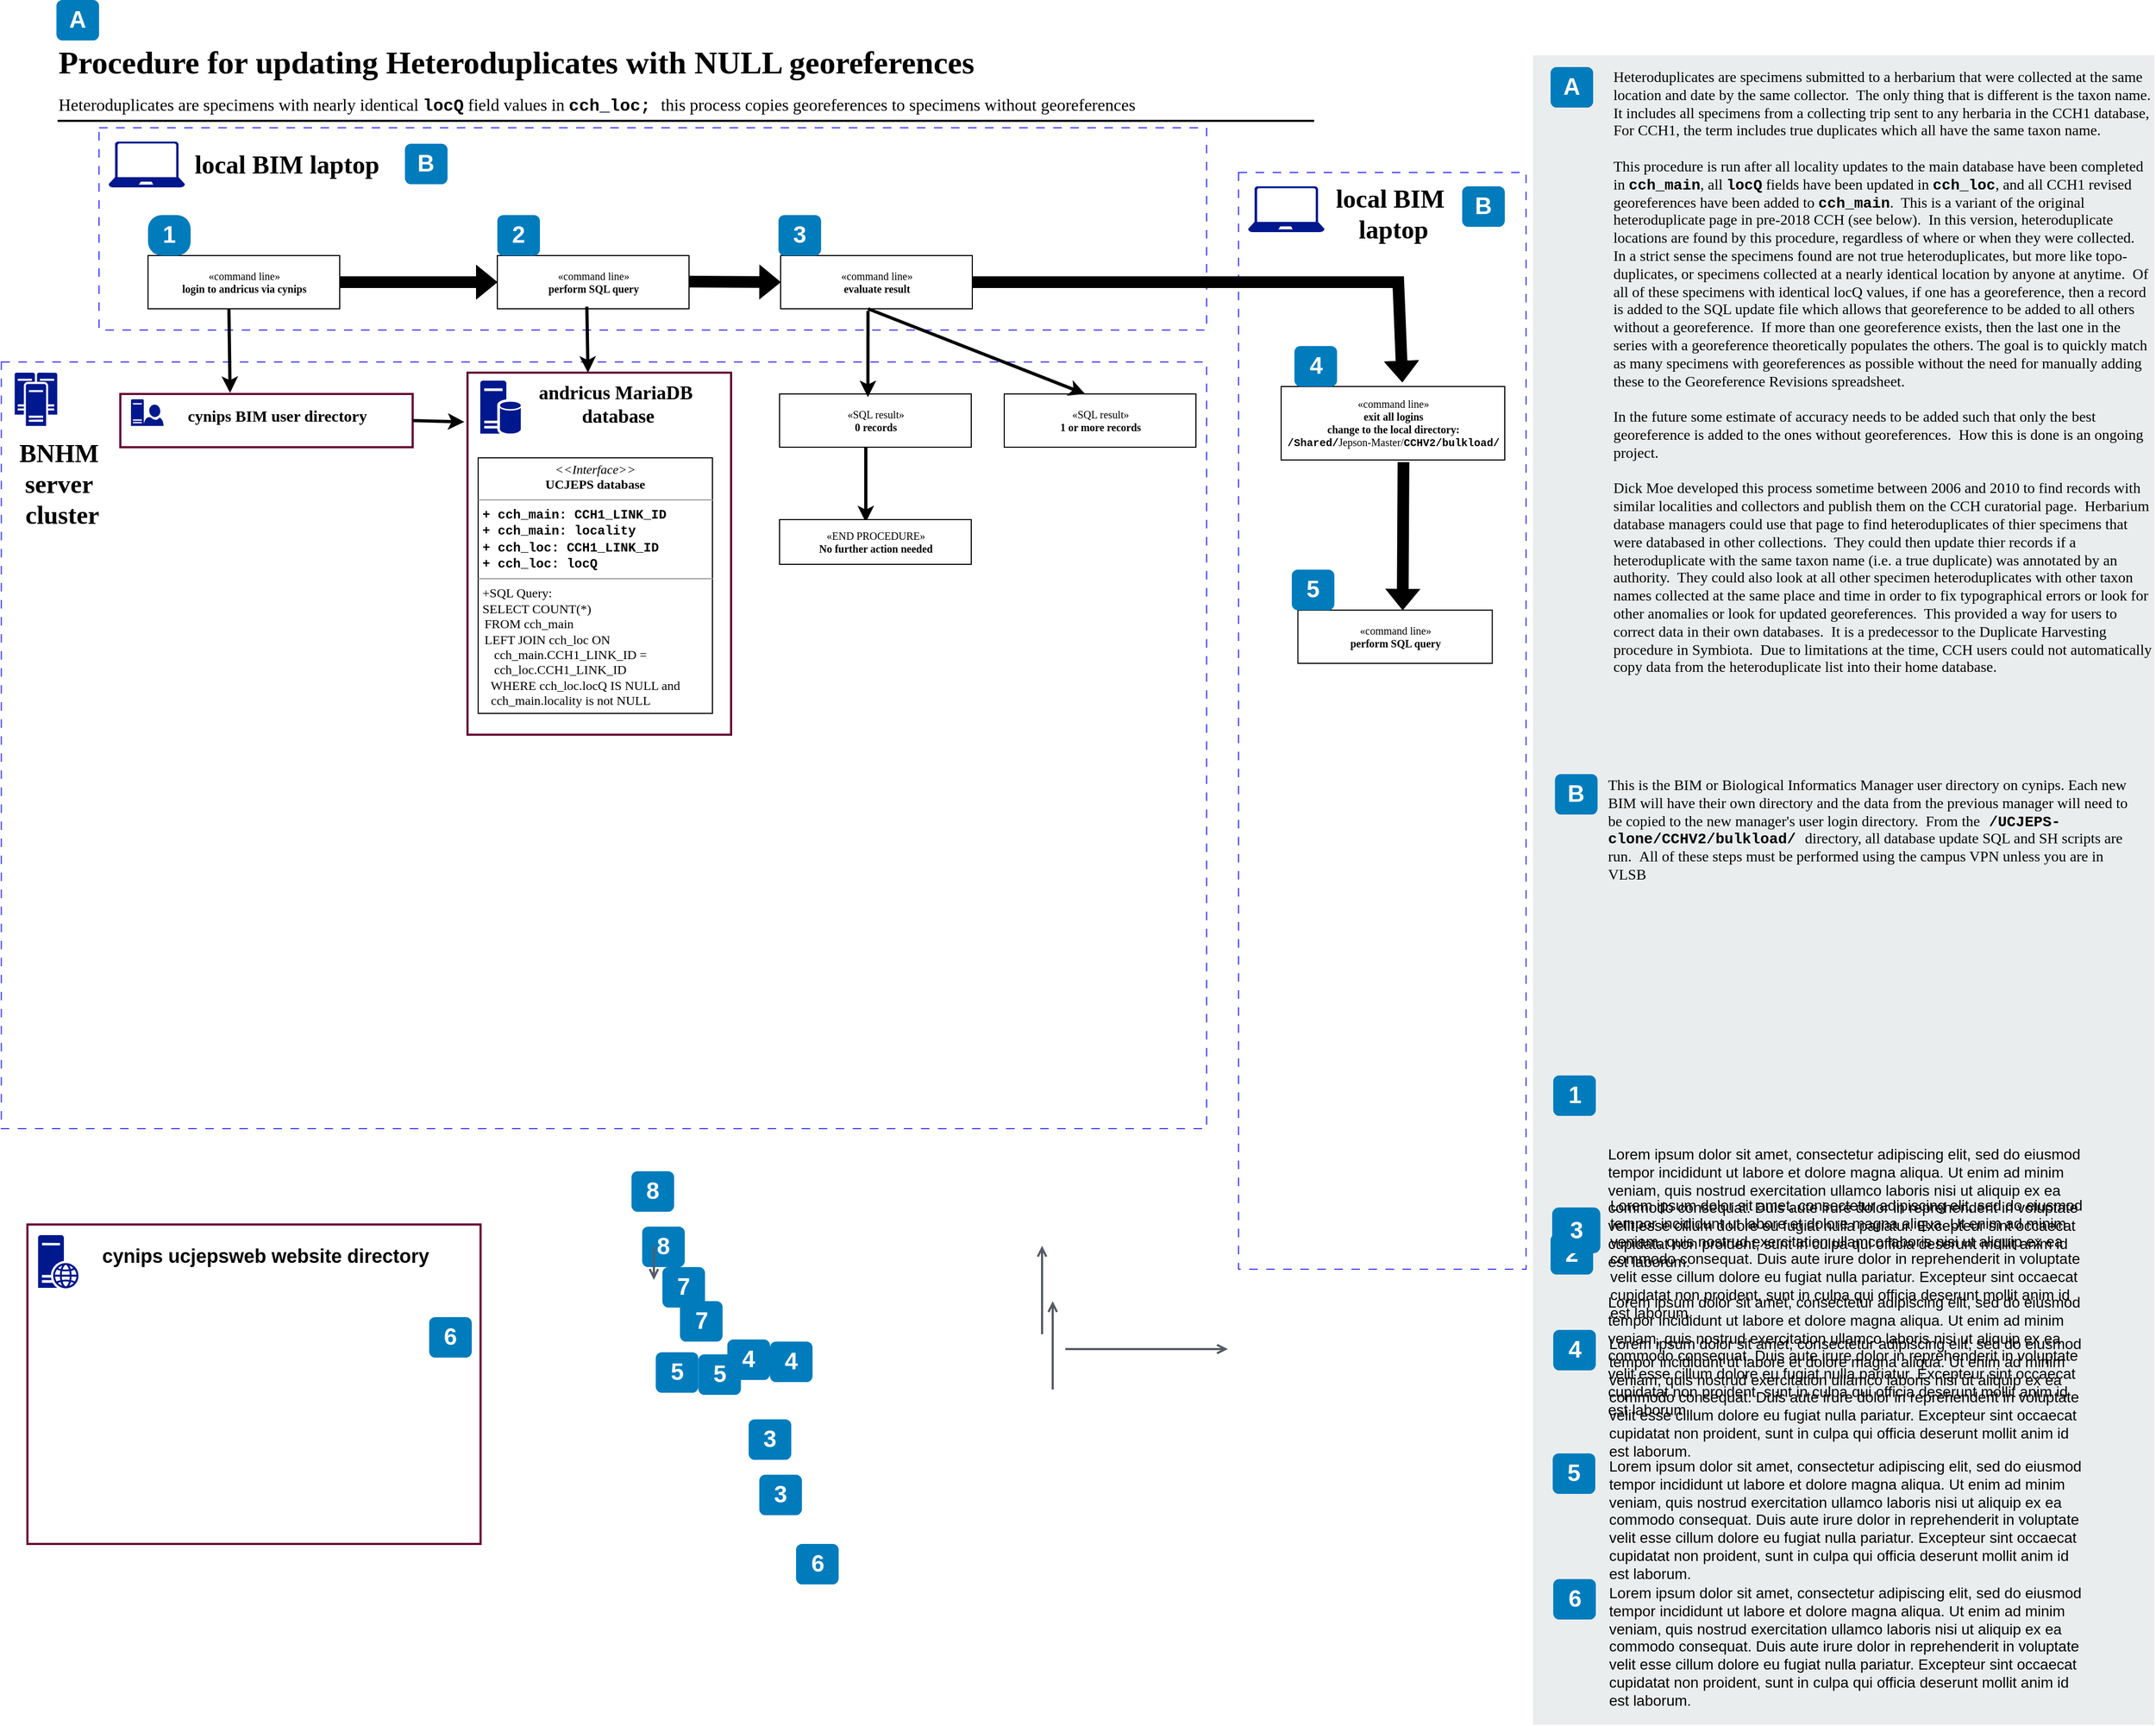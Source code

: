 <mxfile version="26.2.13">
  <diagram name="Page-1" id="34tWn5W8BB_YWIeY7pMG">
    <mxGraphModel dx="1565" dy="427" grid="1" gridSize="10" guides="1" tooltips="1" connect="1" arrows="1" fold="1" page="1" pageScale="1" pageWidth="850" pageHeight="1100" math="0" shadow="0">
      <root>
        <mxCell id="0" />
        <mxCell id="1" parent="0" />
        <mxCell id="e8SXs3Ux3NLzT9OmCRad-12" value="Procedure for updating Heteroduplicates with NULL georeferences" style="text;html=1;resizable=0;points=[];autosize=1;align=left;verticalAlign=top;spacingTop=-4;fontSize=30;fontStyle=1;fontFamily=Tahoma;" parent="1" vertex="1">
          <mxGeometry x="-280" y="37.5" width="900" height="40" as="geometry" />
        </mxCell>
        <mxCell id="e8SXs3Ux3NLzT9OmCRad-13" value="Heteroduplicates are specimens with nearly identical&amp;nbsp;&lt;font face=&quot;Courier New&quot;&gt;&lt;b&gt;locQ&lt;/b&gt;&lt;/font&gt;&amp;nbsp;field values in &lt;b&gt;&lt;font face=&quot;Courier New&quot;&gt;cch_loc;&amp;nbsp;&lt;/font&gt;&lt;/b&gt;this process copies georeferences to specimens without georeferences&amp;nbsp;" style="text;html=1;resizable=0;points=[];autosize=1;align=left;verticalAlign=top;spacingTop=-4;fontSize=16;fontFamily=Tahoma;" parent="1" vertex="1">
          <mxGeometry x="-280" y="85.5" width="1130" height="30" as="geometry" />
        </mxCell>
        <mxCell id="e8SXs3Ux3NLzT9OmCRad-14" value="" style="line;strokeWidth=2;html=1;fontSize=14;" parent="1" vertex="1">
          <mxGeometry x="-279" y="108.5" width="1180" height="10" as="geometry" />
        </mxCell>
        <mxCell id="e8SXs3Ux3NLzT9OmCRad-15" value="" style="rounded=0;whiteSpace=wrap;html=1;fillColor=#EAEDED;fontSize=22;fontColor=#FFFFFF;strokeColor=none;labelBackgroundColor=none;" parent="1" vertex="1">
          <mxGeometry x="1106.5" y="52" width="583.5" height="1568" as="geometry" />
        </mxCell>
        <mxCell id="e8SXs3Ux3NLzT9OmCRad-17" value="A" style="rounded=1;whiteSpace=wrap;html=1;fillColor=#007CBD;strokeColor=none;fontColor=#FFFFFF;fontStyle=1;fontSize=22;labelBackgroundColor=none;" parent="1" vertex="1">
          <mxGeometry x="1123" y="63" width="40" height="38" as="geometry" />
        </mxCell>
        <mxCell id="e8SXs3Ux3NLzT9OmCRad-18" value="1" style="rounded=1;whiteSpace=wrap;html=1;fillColor=#007CBD;strokeColor=none;fontColor=#FFFFFF;fontStyle=1;fontSize=22;labelBackgroundColor=none;" parent="1" vertex="1">
          <mxGeometry x="1125.5" y="1010" width="40" height="38" as="geometry" />
        </mxCell>
        <mxCell id="e8SXs3Ux3NLzT9OmCRad-25" value="&lt;div&gt;Heteroduplicates are specimens submitted to a herbarium that were collected at the same location and date by the same collector.&amp;nbsp; The only thing that is different is the taxon name. It includes all specimens from a collecting trip sent to any herbaria in the CCH1 database,&amp;nbsp; For CCH1, the term includes true duplicates which all have the same taxon name.&lt;/div&gt;&lt;div&gt;&lt;br&gt;&lt;/div&gt;This procedure is run after all locality updates to the main database have been completed in &lt;font face=&quot;Courier New&quot;&gt;&lt;b&gt;cch_main&lt;/b&gt;&lt;/font&gt;, all &lt;font face=&quot;Courier New&quot;&gt;&lt;b&gt;locQ&lt;/b&gt;&lt;/font&gt; fields have been updated in &lt;font face=&quot;Courier New&quot;&gt;&lt;b&gt;cch_loc&lt;/b&gt;&lt;/font&gt;, and all CCH1 revised georeferences have been added to &lt;font face=&quot;Courier New&quot;&gt;&lt;b&gt;cch_main&lt;/b&gt;&lt;/font&gt;.&amp;nbsp; This is a variant of the original heteroduplicate page in pre-2018 CCH (see below).&amp;nbsp; In this version, heteroduplicate locations are found by this procedure, regardless of where or when they were collected.&amp;nbsp; In a strict sense the specimens found are not true heteroduplicates, but more like topo-duplicates, or specimens collected at a nearly identical location by anyone at anytime.&amp;nbsp; Of all of these specimens with identical locQ values, if one has a georeference, then a record is added to the SQL update file which allows that georeference to be added to all others without a georeference.&amp;nbsp; If more than one georeference exists, then the last one in the series with a georeference theoretically populates the others. The goal is to quickly match as many specimens with georeferences as possible without the need for manually adding these to the Georeference Revisions spreadsheet.&lt;div&gt;&lt;br&gt;&lt;/div&gt;&lt;div&gt;In the future some estimate of accuracy needs to be added such that only the best georeference is added to the ones without georeferences.&amp;nbsp; How this is done is an ongoing project.&lt;div&gt;&lt;br&gt;&lt;/div&gt;&lt;div&gt;Dick Moe developed this process sometime between 2006 and 2010 to find records with similar localities and collectors and publish them on the CCH curatorial page.&amp;nbsp; Herbarium database managers could use that page to find heteroduplicates of thier specimens that were databased in other collections.&amp;nbsp; They could then update thier records if a heteroduplicate with the same taxon name (i.e. a true duplicate) was annotated by an authority.&amp;nbsp; They could also look at all other specimen heteroduplicates with other taxon names collected at the same place and time in order to fix typographical errors or look for other anomalies or look for updated georeferences.&amp;nbsp; This provided a way for users to correct data in their own databases.&amp;nbsp; It is a predecessor to the Duplicate Harvesting procedure in Symbiota.&amp;nbsp; Due to limitations at the time, CCH users could not automatically copy data from the heteroduplicate list into their home database.&lt;/div&gt;&lt;/div&gt;" style="text;html=1;align=left;verticalAlign=top;spacingTop=-4;fontSize=14;labelBackgroundColor=none;whiteSpace=wrap;fontFamily=Tahoma;" parent="1" vertex="1">
          <mxGeometry x="1180" y="62" width="509" height="658" as="geometry" />
        </mxCell>
        <mxCell id="e8SXs3Ux3NLzT9OmCRad-26" value="&lt;span&gt;Lorem ipsum dolor sit amet, consectetur adipiscing elit, sed do eiusmod tempor incididunt ut labore et dolore magna aliqua. Ut enim ad minim veniam, quis nostrud exercitation ullamco laboris nisi ut aliquip ex ea commodo consequat. Duis aute irure dolor in reprehenderit in voluptate velit esse cillum dolore eu fugiat nulla pariatur. Excepteur sint occaecat cupidatat non proident, sunt in culpa qui officia deserunt mollit anim id est laborum.&lt;/span&gt;&lt;br&gt;" style="text;html=1;align=left;verticalAlign=top;spacingTop=-4;fontSize=14;labelBackgroundColor=none;whiteSpace=wrap;" parent="1" vertex="1">
          <mxGeometry x="1175" y="1073" width="450" height="117" as="geometry" />
        </mxCell>
        <mxCell id="e8SXs3Ux3NLzT9OmCRad-27" value="&lt;span&gt;Lorem ipsum dolor sit amet, consectetur adipiscing elit, sed do eiusmod tempor incididunt ut labore et dolore magna aliqua. Ut enim ad minim veniam, quis nostrud exercitation ullamco laboris nisi ut aliquip ex ea commodo consequat. Duis aute irure dolor in reprehenderit in voluptate velit esse cillum dolore eu fugiat nulla pariatur. Excepteur sint occaecat cupidatat non proident, sunt in culpa qui officia deserunt mollit anim id est laborum.&lt;/span&gt;&lt;br&gt;" style="text;html=1;align=left;verticalAlign=top;spacingTop=-4;fontSize=14;labelBackgroundColor=none;whiteSpace=wrap;" parent="1" vertex="1">
          <mxGeometry x="1175" y="1212" width="450" height="121" as="geometry" />
        </mxCell>
        <mxCell id="e8SXs3Ux3NLzT9OmCRad-28" value="&lt;span&gt;Lorem ipsum dolor sit amet, consectetur adipiscing elit, sed do eiusmod tempor incididunt ut labore et dolore magna aliqua. Ut enim ad minim veniam, quis nostrud exercitation ullamco laboris nisi ut aliquip ex ea commodo consequat. Duis aute irure dolor in reprehenderit in voluptate velit esse cillum dolore eu fugiat nulla pariatur. Excepteur sint occaecat cupidatat non proident, sunt in culpa qui officia deserunt mollit anim id est laborum.&lt;/span&gt;&lt;br&gt;" style="text;html=1;align=left;verticalAlign=top;spacingTop=-4;fontSize=14;labelBackgroundColor=none;whiteSpace=wrap;" parent="1" vertex="1">
          <mxGeometry x="1177" y="1121" width="449" height="114" as="geometry" />
        </mxCell>
        <mxCell id="e8SXs3Ux3NLzT9OmCRad-38" value="" style="whiteSpace=wrap;html=1;dashed=1;fontColor=#AAB7B8;fontStyle=0;align=left;verticalAlign=top;strokeColor=#3333FF;fillColor=none;gradientColor=none;spacingLeft=30;container=1;pointerEvents=0;collapsible=0;recursiveResize=0;strokeWidth=1;dashPattern=8 8;fontFamily=Tahoma;" parent="1" vertex="1">
          <mxGeometry x="-331.75" y="340" width="1131.75" height="720" as="geometry" />
        </mxCell>
        <mxCell id="e8SXs3Ux3NLzT9OmCRad-41" value="" style="whiteSpace=wrap;html=1;dashed=0;fontColor=#AAB7B8;fontStyle=0;align=left;verticalAlign=top;strokeColor=#660033;fillColor=none;gradientColor=none;spacingLeft=30;container=1;pointerEvents=0;collapsible=0;recursiveResize=0;strokeWidth=2;" parent="e8SXs3Ux3NLzT9OmCRad-38" vertex="1">
          <mxGeometry x="24.5" y="810" width="425.5" height="300" as="geometry" />
        </mxCell>
        <mxCell id="e8SXs3Ux3NLzT9OmCRad-42" value="cynips ucjepsweb website directory" style="text;strokeColor=none;fillColor=none;html=1;fontSize=18;fontStyle=1;verticalAlign=middle;align=center;" parent="e8SXs3Ux3NLzT9OmCRad-41" vertex="1">
          <mxGeometry x="48" y="10" width="350" height="40" as="geometry" />
        </mxCell>
        <mxCell id="e8SXs3Ux3NLzT9OmCRad-43" value="" style="sketch=0;aspect=fixed;pointerEvents=1;shadow=0;dashed=0;html=1;strokeColor=none;labelPosition=center;verticalLabelPosition=bottom;verticalAlign=top;align=center;fillColor=#00188D;shape=mxgraph.mscae.enterprise.web_server" parent="e8SXs3Ux3NLzT9OmCRad-41" vertex="1">
          <mxGeometry x="10" y="10" width="38" height="50" as="geometry" />
        </mxCell>
        <mxCell id="e8SXs3Ux3NLzT9OmCRad-44" value="" style="whiteSpace=wrap;html=1;dashed=0;fontColor=#AAB7B8;fontStyle=0;align=left;verticalAlign=top;strokeColor=#660033;fillColor=none;gradientColor=none;spacingLeft=30;container=1;pointerEvents=0;collapsible=0;recursiveResize=0;strokeWidth=2;" parent="e8SXs3Ux3NLzT9OmCRad-38" vertex="1">
          <mxGeometry x="437.75" y="10" width="247.5" height="340" as="geometry" />
        </mxCell>
        <mxCell id="e8SXs3Ux3NLzT9OmCRad-45" value="andricus MariaDB&amp;nbsp;&lt;div&gt;database&lt;/div&gt;" style="text;strokeColor=none;fillColor=none;html=1;fontSize=18;fontStyle=1;verticalAlign=middle;align=center;fontFamily=Tahoma;" parent="e8SXs3Ux3NLzT9OmCRad-44" vertex="1">
          <mxGeometry x="61.75" y="10" width="158.25" height="40" as="geometry" />
        </mxCell>
        <mxCell id="e8SXs3Ux3NLzT9OmCRad-39" value="" style="sketch=0;aspect=fixed;pointerEvents=1;shadow=0;dashed=0;html=1;strokeColor=none;labelPosition=center;verticalLabelPosition=bottom;verticalAlign=top;align=center;fillColor=#00188D;shape=mxgraph.mscae.enterprise.database_server" parent="e8SXs3Ux3NLzT9OmCRad-44" vertex="1">
          <mxGeometry x="12" y="7.5" width="38" height="50" as="geometry" />
        </mxCell>
        <mxCell id="e8SXs3Ux3NLzT9OmCRad-54" value="&lt;p style=&quot;margin:0px;margin-top:4px;text-align:center;&quot;&gt;&lt;i&gt;&amp;lt;&amp;lt;Interface&amp;gt;&amp;gt;&lt;/i&gt;&lt;br&gt;&lt;b&gt;UCJEPS database&lt;/b&gt;&lt;/p&gt;&lt;hr size=&quot;1&quot;&gt;&lt;p style=&quot;margin:0px;margin-left:4px;&quot;&gt;&lt;font face=&quot;Courier New&quot;&gt;&lt;b&gt;+&amp;nbsp;&lt;/b&gt;&lt;/font&gt;&lt;b&gt;&lt;font face=&quot;Courier New&quot;&gt;&lt;span style=&quot;white-space: normal;&quot;&gt;cch_main&lt;/span&gt;:&lt;/font&gt;&lt;font face=&quot;Courier New&quot;&gt;&amp;nbsp;&lt;/font&gt;&lt;span style=&quot;font-family: &amp;quot;Courier New&amp;quot;; white-space: normal;&quot;&gt;CCH1_LINK_ID&lt;/span&gt;&lt;/b&gt;&lt;/p&gt;&lt;p style=&quot;margin:0px;margin-left:4px;&quot;&gt;&lt;font face=&quot;Courier New&quot;&gt;&lt;b&gt;+&amp;nbsp;&lt;span style=&quot;white-space: normal;&quot;&gt;cch_main&lt;/span&gt;: locality&lt;/b&gt;&lt;/font&gt;&lt;/p&gt;&lt;p style=&quot;margin:0px;margin-left:4px;&quot;&gt;&lt;font face=&quot;Courier New&quot;&gt;&lt;b&gt;+&amp;nbsp;&lt;span style=&quot;white-space: normal;&quot;&gt;cch_loc&lt;/span&gt;:&amp;nbsp;&lt;span style=&quot;white-space: normal;&quot;&gt;CCH1_LINK_ID&lt;/span&gt;&lt;br&gt;&lt;/b&gt;&lt;/font&gt;&lt;/p&gt;&lt;p style=&quot;margin:0px;margin-left:4px;&quot;&gt;&lt;font face=&quot;Courier New&quot;&gt;&lt;b&gt;+&lt;span style=&quot;white-space: normal;&quot;&gt;&amp;nbsp;cch_loc&lt;/span&gt;: locQ&lt;/b&gt;&lt;/font&gt;&lt;br&gt;&lt;/p&gt;&lt;hr size=&quot;1&quot;&gt;&lt;p style=&quot;margin:0px;margin-left:4px;&quot;&gt;+SQL Query:&lt;/p&gt;&lt;p style=&quot;margin:0px;margin-left:4px;&quot;&gt;&lt;span style=&quot;white-space: normal;&quot;&gt;SELECT COUNT(*)&amp;nbsp;&lt;/span&gt;&lt;/p&gt;&lt;div style=&quot;white-space: normal;&quot;&gt;&amp;nbsp; FROM cch_main&lt;/div&gt;&lt;div style=&quot;white-space: normal;&quot;&gt;&amp;nbsp; LEFT JOIN cch_loc ON&amp;nbsp;&lt;/div&gt;&lt;div style=&quot;white-space: normal;&quot;&gt;&amp;nbsp; &amp;nbsp; &amp;nbsp;cch_main.CCH1_LINK_ID =&lt;/div&gt;&lt;div style=&quot;white-space: normal;&quot;&gt;&amp;nbsp; &amp;nbsp; &amp;nbsp;cch_loc.CCH1_LINK_ID&lt;/div&gt;&lt;div style=&quot;white-space: normal;&quot;&gt;&amp;nbsp; &amp;nbsp; WHERE cch_loc.locQ IS NULL and &amp;nbsp;&lt;/div&gt;&lt;div style=&quot;white-space: normal;&quot;&gt;&amp;nbsp; &amp;nbsp; cch_main.locality is not NULL&lt;/div&gt;&lt;div&gt;&lt;br&gt;&lt;/div&gt;" style="verticalAlign=top;align=left;overflow=fill;fontSize=12;fontFamily=Tahoma;html=1;rounded=0;shadow=0;comic=0;labelBackgroundColor=none;strokeWidth=1" parent="e8SXs3Ux3NLzT9OmCRad-44" vertex="1">
          <mxGeometry x="10" y="80" width="220" height="240" as="geometry" />
        </mxCell>
        <mxCell id="e8SXs3Ux3NLzT9OmCRad-47" value="" style="whiteSpace=wrap;html=1;dashed=0;fontColor=#AAB7B8;fontStyle=0;align=left;verticalAlign=top;strokeColor=#660033;fillColor=none;gradientColor=none;spacingLeft=30;container=1;pointerEvents=0;collapsible=0;recursiveResize=0;strokeWidth=2;" parent="e8SXs3Ux3NLzT9OmCRad-38" vertex="1">
          <mxGeometry x="111.75" y="30" width="274.5" height="50" as="geometry" />
        </mxCell>
        <mxCell id="e8SXs3Ux3NLzT9OmCRad-48" value="cynips BIM user directory" style="text;strokeColor=none;fillColor=none;html=1;fontSize=15;fontStyle=1;verticalAlign=middle;align=center;fontFamily=Tahoma;" parent="e8SXs3Ux3NLzT9OmCRad-47" vertex="1">
          <mxGeometry x="40.55" width="212.5" height="40" as="geometry" />
        </mxCell>
        <mxCell id="e8SXs3Ux3NLzT9OmCRad-49" value="" style="sketch=0;aspect=fixed;pointerEvents=1;shadow=0;dashed=0;html=1;strokeColor=none;labelPosition=center;verticalLabelPosition=bottom;verticalAlign=top;align=center;fillColor=#00188D;shape=mxgraph.azure.user;fontSize=10;" parent="e8SXs3Ux3NLzT9OmCRad-47" vertex="1">
          <mxGeometry x="21.75" y="10" width="18.8" height="20" as="geometry" />
        </mxCell>
        <mxCell id="e8SXs3Ux3NLzT9OmCRad-50" value="" style="sketch=0;aspect=fixed;pointerEvents=1;shadow=0;dashed=0;html=1;strokeColor=none;labelPosition=center;verticalLabelPosition=bottom;verticalAlign=top;align=center;fillColor=#00188D;shape=mxgraph.mscae.enterprise.server_generic" parent="e8SXs3Ux3NLzT9OmCRad-47" vertex="1">
          <mxGeometry x="10" y="5" width="12" height="25" as="geometry" />
        </mxCell>
        <mxCell id="e8SXs3Ux3NLzT9OmCRad-46" value="" style="sketch=0;aspect=fixed;pointerEvents=1;shadow=0;dashed=0;html=1;strokeColor=none;labelPosition=center;verticalLabelPosition=bottom;verticalAlign=top;align=center;fillColor=#00188D;shape=mxgraph.mscae.enterprise.cluster_server" parent="e8SXs3Ux3NLzT9OmCRad-38" vertex="1">
          <mxGeometry x="12.5" y="10" width="40" height="50" as="geometry" />
        </mxCell>
        <mxCell id="e8SXs3Ux3NLzT9OmCRad-101" value="BNHM&amp;nbsp;&lt;div&gt;server&amp;nbsp;&lt;/div&gt;&lt;div&gt;cluster&lt;/div&gt;" style="text;strokeColor=none;fillColor=none;html=1;fontSize=24;fontStyle=1;verticalAlign=middle;align=center;fontFamily=Tahoma;" parent="e8SXs3Ux3NLzT9OmCRad-38" vertex="1">
          <mxGeometry x="12.5" y="60" width="87.5" height="110" as="geometry" />
        </mxCell>
        <mxCell id="e8SXs3Ux3NLzT9OmCRad-111" value="" style="endArrow=classic;html=1;rounded=0;exitX=1;exitY=0.5;exitDx=0;exitDy=0;strokeWidth=3;entryX=-0.012;entryY=0.136;entryDx=0;entryDy=0;entryPerimeter=0;" parent="e8SXs3Ux3NLzT9OmCRad-38" source="e8SXs3Ux3NLzT9OmCRad-47" target="e8SXs3Ux3NLzT9OmCRad-44" edge="1">
          <mxGeometry width="50" height="50" relative="1" as="geometry">
            <mxPoint x="217.75" y="-26" as="sourcePoint" />
            <mxPoint x="224.75" y="19" as="targetPoint" />
          </mxGeometry>
        </mxCell>
        <mxCell id="e8SXs3Ux3NLzT9OmCRad-116" value="«SQL result»&lt;br&gt;&lt;b&gt;0 records&lt;/b&gt;" style="html=1;rounded=0;shadow=0;comic=0;labelBackgroundColor=none;strokeWidth=1;fontFamily=Tahoma;fontSize=10;align=center;" parent="e8SXs3Ux3NLzT9OmCRad-38" vertex="1">
          <mxGeometry x="730.75" y="30" width="180" height="50" as="geometry" />
        </mxCell>
        <mxCell id="e8SXs3Ux3NLzT9OmCRad-117" value="«SQL result»&lt;br&gt;&lt;b&gt;1 or more records&lt;/b&gt;" style="html=1;rounded=0;shadow=0;comic=0;labelBackgroundColor=none;strokeWidth=1;fontFamily=Tahoma;fontSize=10;align=center;" parent="e8SXs3Ux3NLzT9OmCRad-38" vertex="1">
          <mxGeometry x="941.75" y="30" width="180" height="50" as="geometry" />
        </mxCell>
        <mxCell id="e8SXs3Ux3NLzT9OmCRad-124" value="" style="endArrow=classic;html=1;rounded=0;exitX=0.456;exitY=1.04;exitDx=0;exitDy=0;exitPerimeter=0;entryX=0.461;entryY=0.06;entryDx=0;entryDy=0;entryPerimeter=0;strokeWidth=3;" parent="e8SXs3Ux3NLzT9OmCRad-38" edge="1">
          <mxGeometry width="50" height="50" relative="1" as="geometry">
            <mxPoint x="811.75" y="79.5" as="sourcePoint" />
            <mxPoint x="811.75" y="150.5" as="targetPoint" />
          </mxGeometry>
        </mxCell>
        <mxCell id="e8SXs3Ux3NLzT9OmCRad-125" value="«END PROCEDURE»&lt;div&gt;&lt;b&gt;No further action needed&lt;/b&gt;&lt;/div&gt;" style="html=1;rounded=0;shadow=0;comic=0;labelBackgroundColor=none;strokeWidth=1;fontFamily=Tahoma;fontSize=10;align=center;" parent="e8SXs3Ux3NLzT9OmCRad-38" vertex="1">
          <mxGeometry x="730.75" y="148" width="180" height="42" as="geometry" />
        </mxCell>
        <mxCell id="e8SXs3Ux3NLzT9OmCRad-51" value="" style="whiteSpace=wrap;html=1;dashed=1;fontColor=#AAB7B8;fontStyle=0;align=left;verticalAlign=top;strokeColor=#3333FF;fillColor=none;gradientColor=none;spacingLeft=30;container=1;pointerEvents=0;collapsible=0;recursiveResize=0;strokeWidth=1;dashPattern=8 8;" parent="1" vertex="1">
          <mxGeometry x="-240" y="120" width="1040" height="190" as="geometry" />
        </mxCell>
        <mxCell id="e8SXs3Ux3NLzT9OmCRad-52" value="local BIM laptop" style="text;strokeColor=none;fillColor=none;html=1;fontSize=24;fontStyle=1;verticalAlign=middle;align=center;fontFamily=Tahoma;" parent="e8SXs3Ux3NLzT9OmCRad-51" vertex="1">
          <mxGeometry x="52.5" y="15" width="247.5" height="40" as="geometry" />
        </mxCell>
        <mxCell id="e8SXs3Ux3NLzT9OmCRad-53" value="" style="sketch=0;aspect=fixed;pointerEvents=1;shadow=0;dashed=0;html=1;strokeColor=none;labelPosition=center;verticalLabelPosition=bottom;verticalAlign=top;align=center;fillColor=#00188D;shape=mxgraph.azure.laptop" parent="e8SXs3Ux3NLzT9OmCRad-51" vertex="1">
          <mxGeometry x="9" y="13" width="71.67" height="43" as="geometry" />
        </mxCell>
        <mxCell id="e8SXs3Ux3NLzT9OmCRad-61" value="B" style="rounded=1;whiteSpace=wrap;html=1;fillColor=#007CBD;strokeColor=none;fontColor=#FFFFFF;fontStyle=1;fontSize=22;labelBackgroundColor=none;" parent="e8SXs3Ux3NLzT9OmCRad-51" vertex="1">
          <mxGeometry x="287.25" y="15" width="40" height="38" as="geometry" />
        </mxCell>
        <mxCell id="e8SXs3Ux3NLzT9OmCRad-96" value="«command line»&lt;br&gt;&lt;b&gt;login to andricus via cynips&lt;/b&gt;" style="html=1;rounded=0;shadow=0;comic=0;labelBackgroundColor=none;strokeWidth=1;fontFamily=Verdana;fontSize=10;align=center;" parent="e8SXs3Ux3NLzT9OmCRad-51" vertex="1">
          <mxGeometry x="46" y="120" width="180" height="50" as="geometry" />
        </mxCell>
        <mxCell id="e8SXs3Ux3NLzT9OmCRad-100" value="«command line»&lt;br&gt;&lt;b&gt;perform SQL query&lt;/b&gt;" style="html=1;rounded=0;shadow=0;comic=0;labelBackgroundColor=none;strokeWidth=1;fontFamily=Tahoma;fontSize=10;align=center;" parent="e8SXs3Ux3NLzT9OmCRad-51" vertex="1">
          <mxGeometry x="374" y="120" width="180" height="50" as="geometry" />
        </mxCell>
        <mxCell id="e8SXs3Ux3NLzT9OmCRad-105" value="" style="shape=flexArrow;endArrow=classic;html=1;rounded=0;labelBackgroundColor=#000000;fillColor=#000000;exitX=1;exitY=0.5;exitDx=0;exitDy=0;entryX=0;entryY=0.5;entryDx=0;entryDy=0;" parent="e8SXs3Ux3NLzT9OmCRad-51" source="e8SXs3Ux3NLzT9OmCRad-96" target="e8SXs3Ux3NLzT9OmCRad-100" edge="1">
          <mxGeometry width="50" height="50" relative="1" as="geometry">
            <mxPoint x="234.25" y="196" as="sourcePoint" />
            <mxPoint x="284.25" y="146" as="targetPoint" />
          </mxGeometry>
        </mxCell>
        <mxCell id="e8SXs3Ux3NLzT9OmCRad-108" value="1" style="rounded=1;whiteSpace=wrap;html=1;fillColor=#007CBD;strokeColor=none;fontColor=#FFFFFF;fontStyle=1;fontSize=22;arcSize=34;" parent="e8SXs3Ux3NLzT9OmCRad-51" vertex="1">
          <mxGeometry x="46" y="82" width="40" height="38" as="geometry" />
        </mxCell>
        <mxCell id="e8SXs3Ux3NLzT9OmCRad-113" value="2" style="rounded=1;whiteSpace=wrap;html=1;fillColor=#007CBD;strokeColor=none;fontColor=#FFFFFF;fontStyle=1;fontSize=22;" parent="e8SXs3Ux3NLzT9OmCRad-51" vertex="1">
          <mxGeometry x="374" y="82" width="40" height="38" as="geometry" />
        </mxCell>
        <mxCell id="e8SXs3Ux3NLzT9OmCRad-121" value="" style="edgeStyle=orthogonalEdgeStyle;rounded=0;orthogonalLoop=1;jettySize=auto;html=1;" parent="e8SXs3Ux3NLzT9OmCRad-51" source="e8SXs3Ux3NLzT9OmCRad-118" target="e8SXs3Ux3NLzT9OmCRad-100" edge="1">
          <mxGeometry relative="1" as="geometry" />
        </mxCell>
        <mxCell id="e8SXs3Ux3NLzT9OmCRad-118" value="«command line»&lt;br&gt;&lt;b&gt;evaluate result&lt;/b&gt;" style="html=1;rounded=0;shadow=0;comic=0;labelBackgroundColor=none;strokeWidth=1;fontFamily=Tahoma;fontSize=10;align=center;" parent="e8SXs3Ux3NLzT9OmCRad-51" vertex="1">
          <mxGeometry x="640" y="120" width="180" height="50" as="geometry" />
        </mxCell>
        <mxCell id="e8SXs3Ux3NLzT9OmCRad-119" value="3" style="rounded=1;whiteSpace=wrap;html=1;fillColor=#007CBD;strokeColor=none;fontColor=#FFFFFF;fontStyle=1;fontSize=22;" parent="e8SXs3Ux3NLzT9OmCRad-51" vertex="1">
          <mxGeometry x="638" y="82" width="40" height="38" as="geometry" />
        </mxCell>
        <mxCell id="e8SXs3Ux3NLzT9OmCRad-120" value="" style="shape=flexArrow;endArrow=classic;html=1;rounded=0;labelBackgroundColor=#000000;fillColor=#000000;exitX=1;exitY=0.5;exitDx=0;exitDy=0;entryX=0;entryY=0.5;entryDx=0;entryDy=0;" parent="e8SXs3Ux3NLzT9OmCRad-51" target="e8SXs3Ux3NLzT9OmCRad-118" edge="1">
          <mxGeometry width="50" height="50" relative="1" as="geometry">
            <mxPoint x="554" y="144.5" as="sourcePoint" />
            <mxPoint x="702" y="144.5" as="targetPoint" />
          </mxGeometry>
        </mxCell>
        <mxCell id="e8SXs3Ux3NLzT9OmCRad-89" value="7" style="rounded=1;whiteSpace=wrap;html=1;fillColor=#007CBD;strokeColor=none;fontColor=#FFFFFF;fontStyle=1;fontSize=22;" parent="1" vertex="1">
          <mxGeometry x="289" y="1190" width="40" height="38" as="geometry" />
        </mxCell>
        <mxCell id="e8SXs3Ux3NLzT9OmCRad-91" value="8" style="rounded=1;whiteSpace=wrap;html=1;fillColor=#007CBD;strokeColor=none;fontColor=#FFFFFF;fontStyle=1;fontSize=22;" parent="1" vertex="1">
          <mxGeometry x="260" y="1100" width="40" height="38" as="geometry" />
        </mxCell>
        <mxCell id="e8SXs3Ux3NLzT9OmCRad-94" value="8" style="rounded=1;whiteSpace=wrap;html=1;fillColor=#007CBD;strokeColor=none;fontColor=#FFFFFF;fontStyle=1;fontSize=22;" parent="1" vertex="1">
          <mxGeometry x="270" y="1152" width="40" height="38" as="geometry" />
        </mxCell>
        <mxCell id="e8SXs3Ux3NLzT9OmCRad-95" value="7" style="rounded=1;whiteSpace=wrap;html=1;fillColor=#007CBD;strokeColor=none;fontColor=#FFFFFF;fontStyle=1;fontSize=22;" parent="1" vertex="1">
          <mxGeometry x="305.5" y="1222" width="40" height="38" as="geometry" />
        </mxCell>
        <mxCell id="e8SXs3Ux3NLzT9OmCRad-64" style="edgeStyle=orthogonalEdgeStyle;rounded=0;orthogonalLoop=1;jettySize=auto;html=1;strokeColor=#545B64;strokeWidth=2;endFill=0;endArrow=open;startArrow=none;" parent="1" edge="1">
          <mxGeometry relative="1" as="geometry">
            <mxPoint x="281" y="1170" as="sourcePoint" />
            <mxPoint x="281" y="1202" as="targetPoint" />
          </mxGeometry>
        </mxCell>
        <mxCell id="e8SXs3Ux3NLzT9OmCRad-70" value="5" style="rounded=1;whiteSpace=wrap;html=1;fillColor=#007CBD;strokeColor=none;fontColor=#FFFFFF;fontStyle=1;fontSize=22;" parent="1" vertex="1">
          <mxGeometry x="282.75" y="1270" width="40" height="38" as="geometry" />
        </mxCell>
        <mxCell id="e8SXs3Ux3NLzT9OmCRad-71" value="4" style="rounded=1;whiteSpace=wrap;html=1;fillColor=#007CBD;strokeColor=none;fontColor=#FFFFFF;fontStyle=1;fontSize=22;" parent="1" vertex="1">
          <mxGeometry x="350" y="1258" width="40" height="38" as="geometry" />
        </mxCell>
        <mxCell id="e8SXs3Ux3NLzT9OmCRad-90" value="6" style="rounded=1;whiteSpace=wrap;html=1;fillColor=#007CBD;strokeColor=none;fontColor=#FFFFFF;fontStyle=1;fontSize=22;" parent="1" vertex="1">
          <mxGeometry x="70" y="1237" width="40" height="38" as="geometry" />
        </mxCell>
        <mxCell id="e8SXs3Ux3NLzT9OmCRad-83" value="5" style="rounded=1;whiteSpace=wrap;html=1;fillColor=#007CBD;strokeColor=none;fontColor=#FFFFFF;fontStyle=1;fontSize=22;" parent="1" vertex="1">
          <mxGeometry x="322.75" y="1272" width="40" height="38" as="geometry" />
        </mxCell>
        <mxCell id="e8SXs3Ux3NLzT9OmCRad-84" value="4" style="rounded=1;whiteSpace=wrap;html=1;fillColor=#007CBD;strokeColor=none;fontColor=#FFFFFF;fontStyle=1;fontSize=22;" parent="1" vertex="1">
          <mxGeometry x="390" y="1260" width="40" height="38" as="geometry" />
        </mxCell>
        <mxCell id="e8SXs3Ux3NLzT9OmCRad-93" value="6" style="rounded=1;whiteSpace=wrap;html=1;fillColor=#007CBD;strokeColor=none;fontColor=#FFFFFF;fontStyle=1;fontSize=22;" parent="1" vertex="1">
          <mxGeometry x="414.5" y="1450" width="40" height="38" as="geometry" />
        </mxCell>
        <mxCell id="e8SXs3Ux3NLzT9OmCRad-79" value="3" style="rounded=1;whiteSpace=wrap;html=1;fillColor=#007CBD;strokeColor=none;fontColor=#FFFFFF;fontStyle=1;fontSize=22;" parent="1" vertex="1">
          <mxGeometry x="380" y="1385" width="40" height="38" as="geometry" />
        </mxCell>
        <mxCell id="e8SXs3Ux3NLzT9OmCRad-66" value="3" style="rounded=1;whiteSpace=wrap;html=1;fillColor=#007CBD;strokeColor=none;fontColor=#FFFFFF;fontStyle=1;fontSize=22;" parent="1" vertex="1">
          <mxGeometry x="370" y="1333" width="40" height="38" as="geometry" />
        </mxCell>
        <mxCell id="e8SXs3Ux3NLzT9OmCRad-76" style="edgeStyle=orthogonalEdgeStyle;rounded=0;orthogonalLoop=1;jettySize=auto;html=1;strokeColor=#545B64;strokeWidth=2;endFill=0;endArrow=open;startArrow=none;" parent="1" edge="1">
          <mxGeometry relative="1" as="geometry">
            <mxPoint x="655.5" y="1305" as="sourcePoint" />
            <mxPoint x="655.5" y="1222" as="targetPoint" />
          </mxGeometry>
        </mxCell>
        <mxCell id="e8SXs3Ux3NLzT9OmCRad-65" style="edgeStyle=orthogonalEdgeStyle;rounded=0;orthogonalLoop=1;jettySize=auto;html=1;strokeColor=#545B64;strokeWidth=2;endFill=0;endArrow=open;startArrow=none;" parent="1" edge="1">
          <mxGeometry relative="1" as="geometry">
            <mxPoint x="667.305" y="1267" as="sourcePoint" />
            <mxPoint x="820" y="1267" as="targetPoint" />
          </mxGeometry>
        </mxCell>
        <mxCell id="e8SXs3Ux3NLzT9OmCRad-63" style="edgeStyle=orthogonalEdgeStyle;rounded=0;orthogonalLoop=1;jettySize=auto;html=1;strokeColor=#545B64;strokeWidth=2;endFill=0;endArrow=open;startArrow=none;" parent="1" edge="1">
          <mxGeometry relative="1" as="geometry">
            <mxPoint x="645.5" y="1253" as="sourcePoint" />
            <mxPoint x="645.5" y="1170" as="targetPoint" />
          </mxGeometry>
        </mxCell>
        <mxCell id="e8SXs3Ux3NLzT9OmCRad-106" value="" style="endArrow=classic;html=1;rounded=0;entryX=0.294;entryY=-0.025;entryDx=0;entryDy=0;entryPerimeter=0;strokeWidth=3;exitX=0.422;exitY=1;exitDx=0;exitDy=0;exitPerimeter=0;" parent="1" source="e8SXs3Ux3NLzT9OmCRad-96" target="e8SXs3Ux3NLzT9OmCRad-48" edge="1">
          <mxGeometry width="50" height="50" relative="1" as="geometry">
            <mxPoint y="400" as="sourcePoint" />
            <mxPoint x="50" y="350" as="targetPoint" />
          </mxGeometry>
        </mxCell>
        <mxCell id="e8SXs3Ux3NLzT9OmCRad-110" value="" style="endArrow=classic;html=1;rounded=0;exitX=0.467;exitY=0.96;exitDx=0;exitDy=0;exitPerimeter=0;entryX=0.457;entryY=0;entryDx=0;entryDy=0;entryPerimeter=0;strokeWidth=3;" parent="1" source="e8SXs3Ux3NLzT9OmCRad-100" target="e8SXs3Ux3NLzT9OmCRad-44" edge="1">
          <mxGeometry width="50" height="50" relative="1" as="geometry">
            <mxPoint x="164" y="304" as="sourcePoint" />
            <mxPoint x="171" y="349" as="targetPoint" />
          </mxGeometry>
        </mxCell>
        <mxCell id="e8SXs3Ux3NLzT9OmCRad-122" value="" style="endArrow=classic;html=1;rounded=0;exitX=0.456;exitY=1.04;exitDx=0;exitDy=0;exitPerimeter=0;entryX=0.461;entryY=0.06;entryDx=0;entryDy=0;entryPerimeter=0;strokeWidth=3;" parent="1" source="e8SXs3Ux3NLzT9OmCRad-118" target="e8SXs3Ux3NLzT9OmCRad-116" edge="1">
          <mxGeometry width="50" height="50" relative="1" as="geometry">
            <mxPoint x="228" y="298" as="sourcePoint" />
            <mxPoint x="229" y="350" as="targetPoint" />
          </mxGeometry>
        </mxCell>
        <mxCell id="e8SXs3Ux3NLzT9OmCRad-123" value="" style="endArrow=classic;html=1;rounded=0;exitX=0.456;exitY=1;exitDx=0;exitDy=0;exitPerimeter=0;entryX=0.422;entryY=0;entryDx=0;entryDy=0;entryPerimeter=0;strokeWidth=3;" parent="1" source="e8SXs3Ux3NLzT9OmCRad-118" target="e8SXs3Ux3NLzT9OmCRad-117" edge="1">
          <mxGeometry width="50" height="50" relative="1" as="geometry">
            <mxPoint x="492" y="302" as="sourcePoint" />
            <mxPoint x="492" y="373" as="targetPoint" />
          </mxGeometry>
        </mxCell>
        <mxCell id="e8SXs3Ux3NLzT9OmCRad-126" value="" style="whiteSpace=wrap;html=1;dashed=1;fontColor=#AAB7B8;fontStyle=0;align=left;verticalAlign=top;strokeColor=#3333FF;fillColor=none;gradientColor=none;spacingLeft=30;container=1;pointerEvents=0;collapsible=0;recursiveResize=0;strokeWidth=1;dashPattern=8 8;" parent="1" vertex="1">
          <mxGeometry x="830" y="162" width="270" height="1030" as="geometry" />
        </mxCell>
        <mxCell id="e8SXs3Ux3NLzT9OmCRad-127" value="local BIM&amp;nbsp;&lt;div&gt;laptop&lt;/div&gt;" style="text;strokeColor=none;fillColor=none;html=1;fontSize=24;fontStyle=1;verticalAlign=middle;align=center;fontFamily=Tahoma;" parent="e8SXs3Ux3NLzT9OmCRad-126" vertex="1">
          <mxGeometry x="80" y="6" width="130" height="65" as="geometry" />
        </mxCell>
        <mxCell id="e8SXs3Ux3NLzT9OmCRad-128" value="" style="sketch=0;aspect=fixed;pointerEvents=1;shadow=0;dashed=0;html=1;strokeColor=none;labelPosition=center;verticalLabelPosition=bottom;verticalAlign=top;align=center;fillColor=#00188D;shape=mxgraph.azure.laptop" parent="e8SXs3Ux3NLzT9OmCRad-126" vertex="1">
          <mxGeometry x="9" y="13" width="71.67" height="43" as="geometry" />
        </mxCell>
        <mxCell id="e8SXs3Ux3NLzT9OmCRad-129" value="B" style="rounded=1;whiteSpace=wrap;html=1;fillColor=#007CBD;strokeColor=none;fontColor=#FFFFFF;fontStyle=1;fontSize=22;labelBackgroundColor=none;" parent="e8SXs3Ux3NLzT9OmCRad-126" vertex="1">
          <mxGeometry x="210" y="13" width="40" height="38" as="geometry" />
        </mxCell>
        <mxCell id="e8SXs3Ux3NLzT9OmCRad-130" value="«command line»&lt;br&gt;&lt;b&gt;exit all logins&lt;/b&gt;&lt;div&gt;&lt;b&gt;change to the local directory:&lt;/b&gt;&lt;/div&gt;&lt;div&gt;&lt;font face=&quot;Courier New&quot;&gt;&lt;b&gt;/Shared/&lt;/b&gt;&lt;/font&gt;Jepson-Master/&lt;b style=&quot;font-family: &amp;quot;Courier New&amp;quot;;&quot;&gt;CCHV2/bulkload/&lt;/b&gt;&lt;/div&gt;" style="html=1;rounded=0;shadow=0;comic=0;labelBackgroundColor=none;strokeWidth=1;fontFamily=Tahoma;fontSize=10;align=center;" parent="e8SXs3Ux3NLzT9OmCRad-126" vertex="1">
          <mxGeometry x="40" y="201" width="210" height="69" as="geometry" />
        </mxCell>
        <mxCell id="e8SXs3Ux3NLzT9OmCRad-131" value="«command line»&lt;br&gt;&lt;b&gt;perform SQL query&lt;/b&gt;" style="html=1;rounded=0;shadow=0;comic=0;labelBackgroundColor=none;strokeWidth=1;fontFamily=Tahoma;fontSize=10;align=center;" parent="e8SXs3Ux3NLzT9OmCRad-126" vertex="1">
          <mxGeometry x="55.75" y="411" width="182.5" height="50" as="geometry" />
        </mxCell>
        <mxCell id="e8SXs3Ux3NLzT9OmCRad-132" value="" style="shape=flexArrow;endArrow=classic;html=1;rounded=0;labelBackgroundColor=#000000;fillColor=#000000;exitX=0.547;exitY=1.029;exitDx=0;exitDy=0;exitPerimeter=0;entryX=0.539;entryY=0;entryDx=0;entryDy=0;entryPerimeter=0;" parent="e8SXs3Ux3NLzT9OmCRad-126" source="e8SXs3Ux3NLzT9OmCRad-130" target="e8SXs3Ux3NLzT9OmCRad-131" edge="1">
          <mxGeometry width="50" height="50" relative="1" as="geometry">
            <mxPoint x="234.25" y="267" as="sourcePoint" />
            <mxPoint x="151" y="408" as="targetPoint" />
          </mxGeometry>
        </mxCell>
        <mxCell id="e8SXs3Ux3NLzT9OmCRad-134" value="5" style="rounded=1;whiteSpace=wrap;html=1;fillColor=#007CBD;strokeColor=none;fontColor=#FFFFFF;fontStyle=1;fontSize=22;" parent="e8SXs3Ux3NLzT9OmCRad-126" vertex="1">
          <mxGeometry x="50.0" y="373" width="40" height="38" as="geometry" />
        </mxCell>
        <mxCell id="e8SXs3Ux3NLzT9OmCRad-142" value="4" style="rounded=1;whiteSpace=wrap;html=1;fillColor=#007CBD;strokeColor=none;fontColor=#FFFFFF;fontStyle=1;fontSize=22;" parent="e8SXs3Ux3NLzT9OmCRad-126" vertex="1">
          <mxGeometry x="52.5" y="163" width="40" height="38" as="geometry" />
        </mxCell>
        <mxCell id="e8SXs3Ux3NLzT9OmCRad-139" value="" style="shape=flexArrow;endArrow=classic;html=1;rounded=0;labelBackgroundColor=#000000;fillColor=#000000;exitX=1;exitY=0.5;exitDx=0;exitDy=0;entryX=0.542;entryY=-0.06;entryDx=0;entryDy=0;entryPerimeter=0;" parent="1" source="e8SXs3Ux3NLzT9OmCRad-118" target="e8SXs3Ux3NLzT9OmCRad-130" edge="1">
          <mxGeometry width="50" height="50" relative="1" as="geometry">
            <mxPoint x="590" y="264.5" as="sourcePoint" />
            <mxPoint x="676" y="265" as="targetPoint" />
            <Array as="points">
              <mxPoint x="980" y="265" />
            </Array>
          </mxGeometry>
        </mxCell>
        <mxCell id="e8SXs3Ux3NLzT9OmCRad-143" value="A" style="rounded=1;whiteSpace=wrap;html=1;fillColor=#007CBD;strokeColor=none;fontColor=#FFFFFF;fontStyle=1;fontSize=22;labelBackgroundColor=none;" parent="1" vertex="1">
          <mxGeometry x="-280" width="40" height="38" as="geometry" />
        </mxCell>
        <mxCell id="e8SXs3Ux3NLzT9OmCRad-144" value="B" style="rounded=1;whiteSpace=wrap;html=1;fillColor=#007CBD;strokeColor=none;fontColor=#FFFFFF;fontStyle=1;fontSize=22;labelBackgroundColor=none;" parent="1" vertex="1">
          <mxGeometry x="1127.13" y="727" width="40" height="38" as="geometry" />
        </mxCell>
        <mxCell id="XvdSCV77hnBQ89ca84Pc-10" value="2" style="rounded=1;whiteSpace=wrap;html=1;fillColor=#007CBD;strokeColor=none;fontColor=#FFFFFF;fontStyle=1;fontSize=22;labelBackgroundColor=none;" vertex="1" parent="1">
          <mxGeometry x="1123" y="1159" width="40" height="38" as="geometry" />
        </mxCell>
        <mxCell id="XvdSCV77hnBQ89ca84Pc-11" value="3" style="rounded=1;whiteSpace=wrap;html=1;fillColor=#007CBD;strokeColor=none;fontColor=#FFFFFF;fontStyle=1;fontSize=22;labelBackgroundColor=none;" vertex="1" parent="1">
          <mxGeometry x="1124.5" y="1134" width="45.26" height="43" as="geometry" />
        </mxCell>
        <mxCell id="XvdSCV77hnBQ89ca84Pc-12" value="4" style="rounded=1;whiteSpace=wrap;html=1;fillColor=#007CBD;strokeColor=none;fontColor=#FFFFFF;fontStyle=1;fontSize=22;labelBackgroundColor=none;" vertex="1" parent="1">
          <mxGeometry x="1125.5" y="1249" width="40" height="38" as="geometry" />
        </mxCell>
        <mxCell id="XvdSCV77hnBQ89ca84Pc-13" value="5" style="rounded=1;whiteSpace=wrap;html=1;fillColor=#007CBD;strokeColor=none;fontColor=#FFFFFF;fontStyle=1;fontSize=22;labelBackgroundColor=none;" vertex="1" parent="1">
          <mxGeometry x="1125" y="1365" width="40" height="38" as="geometry" />
        </mxCell>
        <mxCell id="XvdSCV77hnBQ89ca84Pc-14" value="6" style="rounded=1;whiteSpace=wrap;html=1;fillColor=#007CBD;strokeColor=none;fontColor=#FFFFFF;fontStyle=1;fontSize=22;labelBackgroundColor=none;" vertex="1" parent="1">
          <mxGeometry x="1125.5" y="1483" width="40" height="38" as="geometry" />
        </mxCell>
        <mxCell id="XvdSCV77hnBQ89ca84Pc-15" value="&lt;span&gt;Lorem ipsum dolor sit amet, consectetur adipiscing elit, sed do eiusmod tempor incididunt ut labore et dolore magna aliqua. Ut enim ad minim veniam, quis nostrud exercitation ullamco laboris nisi ut aliquip ex ea commodo consequat. Duis aute irure dolor in reprehenderit in voluptate velit esse cillum dolore eu fugiat nulla pariatur. Excepteur sint occaecat cupidatat non proident, sunt in culpa qui officia deserunt mollit anim id est laborum.&lt;/span&gt;&lt;br&gt;" style="text;html=1;align=left;verticalAlign=top;spacingTop=-4;fontSize=14;labelBackgroundColor=none;whiteSpace=wrap;" vertex="1" parent="1">
          <mxGeometry x="1176" y="1250.5" width="450" height="118" as="geometry" />
        </mxCell>
        <mxCell id="XvdSCV77hnBQ89ca84Pc-16" value="&lt;span&gt;Lorem ipsum dolor sit amet, consectetur adipiscing elit, sed do eiusmod tempor incididunt ut labore et dolore magna aliqua. Ut enim ad minim veniam, quis nostrud exercitation ullamco laboris nisi ut aliquip ex ea commodo consequat. Duis aute irure dolor in reprehenderit in voluptate velit esse cillum dolore eu fugiat nulla pariatur. Excepteur sint occaecat cupidatat non proident, sunt in culpa qui officia deserunt mollit anim id est laborum.&lt;/span&gt;&lt;br&gt;" style="text;html=1;align=left;verticalAlign=top;spacingTop=-4;fontSize=14;labelBackgroundColor=none;whiteSpace=wrap;" vertex="1" parent="1">
          <mxGeometry x="1176" y="1365.5" width="449" height="113" as="geometry" />
        </mxCell>
        <mxCell id="XvdSCV77hnBQ89ca84Pc-17" value="&lt;span&gt;Lorem ipsum dolor sit amet, consectetur adipiscing elit, sed do eiusmod tempor incididunt ut labore et dolore magna aliqua. Ut enim ad minim veniam, quis nostrud exercitation ullamco laboris nisi ut aliquip ex ea commodo consequat. Duis aute irure dolor in reprehenderit in voluptate velit esse cillum dolore eu fugiat nulla pariatur. Excepteur sint occaecat cupidatat non proident, sunt in culpa qui officia deserunt mollit anim id est laborum.&lt;/span&gt;&lt;br&gt;" style="text;html=1;align=left;verticalAlign=top;spacingTop=-4;fontSize=14;labelBackgroundColor=none;whiteSpace=wrap;" vertex="1" parent="1">
          <mxGeometry x="1176" y="1484.5" width="449" height="124" as="geometry" />
        </mxCell>
        <mxCell id="XvdSCV77hnBQ89ca84Pc-18" value="This is the BIM or Biological Informatics Manager user directory on cynips. Each new BIM will have their own directory and the data from the previous manager will need to be copied to the new manager&#39;s user login directory. &amp;nbsp;From the&lt;font face=&quot;Courier New&quot;&gt;&lt;b&gt; /UCJEPS-clone/CCHV2/bulkload/ &lt;/b&gt;&lt;/font&gt;directory, all database update SQL and SH scripts are run. &amp;nbsp;All of these steps must be performed using the campus VPN unless you are in VLSB" style="text;html=1;align=left;verticalAlign=top;spacingTop=-4;fontSize=14;labelBackgroundColor=none;whiteSpace=wrap;fontFamily=Tahoma;" vertex="1" parent="1">
          <mxGeometry x="1175" y="727" width="504" height="106.5" as="geometry" />
        </mxCell>
      </root>
    </mxGraphModel>
  </diagram>
</mxfile>

